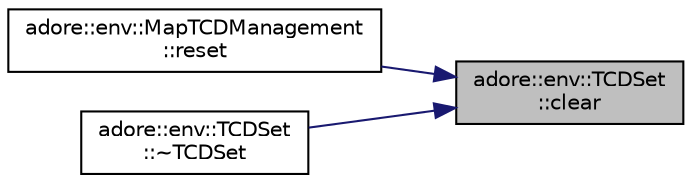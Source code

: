 digraph "adore::env::TCDSet::clear"
{
 // LATEX_PDF_SIZE
  edge [fontname="Helvetica",fontsize="10",labelfontname="Helvetica",labelfontsize="10"];
  node [fontname="Helvetica",fontsize="10",shape=record];
  rankdir="RL";
  Node1 [label="adore::env::TCDSet\l::clear",height=0.2,width=0.4,color="black", fillcolor="grey75", style="filled", fontcolor="black",tooltip=" "];
  Node1 -> Node2 [dir="back",color="midnightblue",fontsize="10",style="solid",fontname="Helvetica"];
  Node2 [label="adore::env::MapTCDManagement\l::reset",height=0.2,width=0.4,color="black", fillcolor="white", style="filled",URL="$classadore_1_1env_1_1MapTCDManagement.html#ad26b1d88b0aa5cc073e594cd7d451de1",tooltip="clear local set"];
  Node1 -> Node3 [dir="back",color="midnightblue",fontsize="10",style="solid",fontname="Helvetica"];
  Node3 [label="adore::env::TCDSet\l::~TCDSet",height=0.2,width=0.4,color="black", fillcolor="white", style="filled",URL="$classadore_1_1env_1_1TCDSet.html#a2880a72662738f37d12e85293217c07d",tooltip=" "];
}
